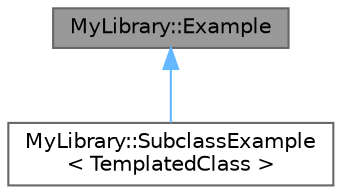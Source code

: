 digraph "MyLibrary::Example"
{
 // LATEX_PDF_SIZE
  bgcolor="transparent";
  edge [fontname=Helvetica,fontsize=10,labelfontname=Helvetica,labelfontsize=10];
  node [fontname=Helvetica,fontsize=10,shape=box,height=0.2,width=0.4];
  Node1 [id="Node000001",label="MyLibrary::Example",height=0.2,width=0.4,color="gray40", fillcolor="grey60", style="filled", fontcolor="black",tooltip="Example class to demonstrate the features of the custom CSS."];
  Node1 -> Node2 [id="edge1_Node000001_Node000002",dir="back",color="steelblue1",style="solid",tooltip=" "];
  Node2 [id="Node000002",label="MyLibrary::SubclassExample\l\< TemplatedClass \>",height=0.2,width=0.4,color="gray40", fillcolor="white", style="filled",URL="$class_my_library_1_1_subclass_example.html",tooltip="some subclass"];
}
